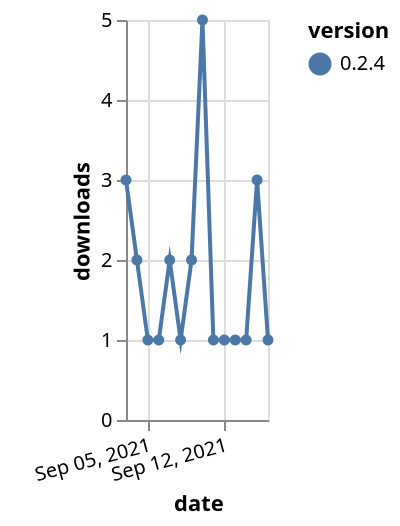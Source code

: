 {"$schema": "https://vega.github.io/schema/vega-lite/v5.json", "description": "A simple bar chart with embedded data.", "data": {"values": [{"date": "2021-09-03", "total": 425, "delta": 3, "version": "0.2.4"}, {"date": "2021-09-04", "total": 427, "delta": 2, "version": "0.2.4"}, {"date": "2021-09-05", "total": 428, "delta": 1, "version": "0.2.4"}, {"date": "2021-09-06", "total": 429, "delta": 1, "version": "0.2.4"}, {"date": "2021-09-07", "total": 431, "delta": 2, "version": "0.2.4"}, {"date": "2021-09-08", "total": 432, "delta": 1, "version": "0.2.4"}, {"date": "2021-09-09", "total": 434, "delta": 2, "version": "0.2.4"}, {"date": "2021-09-10", "total": 439, "delta": 5, "version": "0.2.4"}, {"date": "2021-09-11", "total": 440, "delta": 1, "version": "0.2.4"}, {"date": "2021-09-12", "total": 441, "delta": 1, "version": "0.2.4"}, {"date": "2021-09-13", "total": 442, "delta": 1, "version": "0.2.4"}, {"date": "2021-09-14", "total": 443, "delta": 1, "version": "0.2.4"}, {"date": "2021-09-15", "total": 446, "delta": 3, "version": "0.2.4"}, {"date": "2021-09-16", "total": 447, "delta": 1, "version": "0.2.4"}]}, "width": "container", "mark": {"type": "line", "point": {"filled": true}}, "encoding": {"x": {"field": "date", "type": "temporal", "timeUnit": "yearmonthdate", "title": "date", "axis": {"labelAngle": -15}}, "y": {"field": "delta", "type": "quantitative", "title": "downloads"}, "color": {"field": "version", "type": "nominal"}, "tooltip": {"field": "delta"}}}